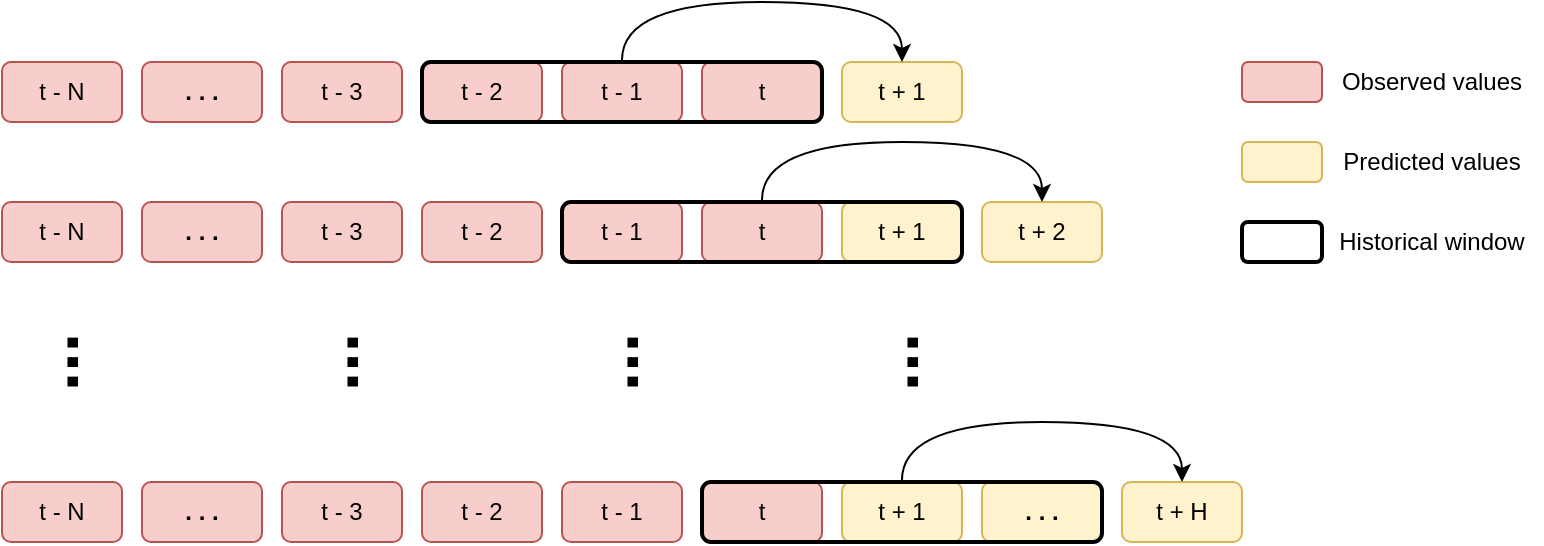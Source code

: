 <mxfile version="27.1.6">
  <diagram name="Page-1" id="Re3S74HyGa-vC85Nvsf-">
    <mxGraphModel dx="786" dy="463" grid="1" gridSize="10" guides="1" tooltips="1" connect="1" arrows="1" fold="1" page="1" pageScale="1" pageWidth="1169" pageHeight="827" math="0" shadow="0">
      <root>
        <mxCell id="0" />
        <mxCell id="1" parent="0" />
        <mxCell id="Hx8JOCmAExxxSgMV2SGa-2" value="t - N" style="rounded=1;whiteSpace=wrap;html=1;fillColor=#f8cecc;strokeColor=#b85450;" parent="1" vertex="1">
          <mxGeometry x="80" y="130" width="60" height="30" as="geometry" />
        </mxCell>
        <mxCell id="Hx8JOCmAExxxSgMV2SGa-3" value="&lt;b&gt;. . .&lt;/b&gt;" style="rounded=1;whiteSpace=wrap;html=1;fillColor=#f8cecc;strokeColor=#b85450;" parent="1" vertex="1">
          <mxGeometry x="150" y="130" width="60" height="30" as="geometry" />
        </mxCell>
        <mxCell id="Hx8JOCmAExxxSgMV2SGa-4" value="t - 3" style="rounded=1;whiteSpace=wrap;html=1;fillColor=#f8cecc;strokeColor=#b85450;" parent="1" vertex="1">
          <mxGeometry x="220" y="130" width="60" height="30" as="geometry" />
        </mxCell>
        <mxCell id="Hx8JOCmAExxxSgMV2SGa-5" value="t - 2" style="rounded=1;whiteSpace=wrap;html=1;fillColor=#f8cecc;strokeColor=#b85450;" parent="1" vertex="1">
          <mxGeometry x="290" y="130" width="60" height="30" as="geometry" />
        </mxCell>
        <mxCell id="Hx8JOCmAExxxSgMV2SGa-6" value="t - 1" style="rounded=1;whiteSpace=wrap;html=1;fillColor=#f8cecc;strokeColor=#b85450;" parent="1" vertex="1">
          <mxGeometry x="360" y="130" width="60" height="30" as="geometry" />
        </mxCell>
        <mxCell id="Hx8JOCmAExxxSgMV2SGa-7" value="t" style="rounded=1;whiteSpace=wrap;html=1;fillColor=#f8cecc;strokeColor=#b85450;" parent="1" vertex="1">
          <mxGeometry x="430" y="130" width="60" height="30" as="geometry" />
        </mxCell>
        <mxCell id="Hx8JOCmAExxxSgMV2SGa-8" value="t + 1" style="rounded=1;whiteSpace=wrap;html=1;fillColor=#fff2cc;strokeColor=#D6B656;strokeWidth=1;" parent="1" vertex="1">
          <mxGeometry x="500" y="130" width="60" height="30" as="geometry" />
        </mxCell>
        <mxCell id="Hx8JOCmAExxxSgMV2SGa-9" value="" style="rounded=1;whiteSpace=wrap;html=1;fillColor=none;strokeWidth=2;perimeterSpacing=1;glass=0;shadow=0;strokeColor=#000000;" parent="1" vertex="1">
          <mxGeometry x="290" y="130" width="200" height="30" as="geometry" />
        </mxCell>
        <mxCell id="Hx8JOCmAExxxSgMV2SGa-12" value="t - N" style="rounded=1;whiteSpace=wrap;html=1;fillColor=#f8cecc;strokeColor=#b85450;" parent="1" vertex="1">
          <mxGeometry x="80" y="200" width="60" height="30" as="geometry" />
        </mxCell>
        <mxCell id="Hx8JOCmAExxxSgMV2SGa-13" value="&lt;b&gt;. . .&lt;/b&gt;" style="rounded=1;whiteSpace=wrap;html=1;fillColor=#f8cecc;strokeColor=#b85450;" parent="1" vertex="1">
          <mxGeometry x="150" y="200" width="60" height="30" as="geometry" />
        </mxCell>
        <mxCell id="Hx8JOCmAExxxSgMV2SGa-14" value="t - 3" style="rounded=1;whiteSpace=wrap;html=1;fillColor=#f8cecc;strokeColor=#b85450;" parent="1" vertex="1">
          <mxGeometry x="220" y="200" width="60" height="30" as="geometry" />
        </mxCell>
        <mxCell id="Hx8JOCmAExxxSgMV2SGa-15" value="t - 2" style="rounded=1;whiteSpace=wrap;html=1;fillColor=#f8cecc;strokeColor=#b85450;" parent="1" vertex="1">
          <mxGeometry x="290" y="200" width="60" height="30" as="geometry" />
        </mxCell>
        <mxCell id="Hx8JOCmAExxxSgMV2SGa-16" value="t - 1" style="rounded=1;whiteSpace=wrap;html=1;fillColor=#f8cecc;strokeColor=#b85450;" parent="1" vertex="1">
          <mxGeometry x="360" y="200" width="60" height="30" as="geometry" />
        </mxCell>
        <mxCell id="Hx8JOCmAExxxSgMV2SGa-17" value="t" style="rounded=1;whiteSpace=wrap;html=1;fillColor=#f8cecc;strokeColor=#b85450;" parent="1" vertex="1">
          <mxGeometry x="430" y="200" width="60" height="30" as="geometry" />
        </mxCell>
        <mxCell id="Hx8JOCmAExxxSgMV2SGa-18" value="t + 1" style="rounded=1;whiteSpace=wrap;html=1;fillColor=#fff2cc;strokeColor=#d6b656;" parent="1" vertex="1">
          <mxGeometry x="500" y="200" width="60" height="30" as="geometry" />
        </mxCell>
        <mxCell id="Hx8JOCmAExxxSgMV2SGa-19" value="" style="rounded=1;whiteSpace=wrap;html=1;fillColor=none;strokeWidth=2;" parent="1" vertex="1">
          <mxGeometry x="360" y="200" width="200" height="30" as="geometry" />
        </mxCell>
        <mxCell id="Hx8JOCmAExxxSgMV2SGa-21" value="t + 2" style="rounded=1;whiteSpace=wrap;html=1;fillColor=#fff2cc;strokeColor=#d6b656;strokeWidth=1;" parent="1" vertex="1">
          <mxGeometry x="570" y="200" width="60" height="30" as="geometry" />
        </mxCell>
        <mxCell id="Hx8JOCmAExxxSgMV2SGa-23" value="t - N" style="rounded=1;whiteSpace=wrap;html=1;fillColor=#f8cecc;strokeColor=#b85450;" parent="1" vertex="1">
          <mxGeometry x="80" y="340" width="60" height="30" as="geometry" />
        </mxCell>
        <mxCell id="Hx8JOCmAExxxSgMV2SGa-24" value="&lt;b&gt;. . .&lt;/b&gt;" style="rounded=1;whiteSpace=wrap;html=1;fillColor=#f8cecc;strokeColor=#b85450;" parent="1" vertex="1">
          <mxGeometry x="150" y="340" width="60" height="30" as="geometry" />
        </mxCell>
        <mxCell id="Hx8JOCmAExxxSgMV2SGa-25" value="t - 3" style="rounded=1;whiteSpace=wrap;html=1;fillColor=#f8cecc;strokeColor=#b85450;" parent="1" vertex="1">
          <mxGeometry x="220" y="340" width="60" height="30" as="geometry" />
        </mxCell>
        <mxCell id="Hx8JOCmAExxxSgMV2SGa-26" value="t - 2" style="rounded=1;whiteSpace=wrap;html=1;fillColor=#f8cecc;strokeColor=#b85450;" parent="1" vertex="1">
          <mxGeometry x="290" y="340" width="60" height="30" as="geometry" />
        </mxCell>
        <mxCell id="Hx8JOCmAExxxSgMV2SGa-27" value="t - 1" style="rounded=1;whiteSpace=wrap;html=1;fillColor=#f8cecc;strokeColor=#b85450;" parent="1" vertex="1">
          <mxGeometry x="360" y="340" width="60" height="30" as="geometry" />
        </mxCell>
        <mxCell id="Hx8JOCmAExxxSgMV2SGa-28" value="t" style="rounded=1;whiteSpace=wrap;html=1;fillColor=#f8cecc;strokeColor=#b85450;" parent="1" vertex="1">
          <mxGeometry x="430" y="340" width="60" height="30" as="geometry" />
        </mxCell>
        <mxCell id="Hx8JOCmAExxxSgMV2SGa-29" value="t + 1" style="rounded=1;whiteSpace=wrap;html=1;fillColor=#fff2cc;strokeColor=#d6b656;" parent="1" vertex="1">
          <mxGeometry x="500" y="340" width="60" height="30" as="geometry" />
        </mxCell>
        <mxCell id="Hx8JOCmAExxxSgMV2SGa-32" value="&lt;b&gt;. . .&lt;/b&gt;" style="rounded=1;whiteSpace=wrap;html=1;fillColor=#fff2cc;strokeColor=#d6b656;" parent="1" vertex="1">
          <mxGeometry x="570" y="340" width="60" height="30" as="geometry" />
        </mxCell>
        <mxCell id="Hx8JOCmAExxxSgMV2SGa-33" value="t + H" style="rounded=1;whiteSpace=wrap;html=1;fillColor=#fff2cc;strokeColor=#d6b656;" parent="1" vertex="1">
          <mxGeometry x="640" y="340" width="60" height="30" as="geometry" />
        </mxCell>
        <mxCell id="Hx8JOCmAExxxSgMV2SGa-34" value="&lt;font style=&quot;font-size: 35px;&quot;&gt;&lt;b&gt;...&lt;/b&gt;&lt;/font&gt;" style="text;html=1;align=center;verticalAlign=middle;whiteSpace=wrap;rounded=0;rotation=-90;" parent="1" vertex="1">
          <mxGeometry x="60" y="260" width="90" height="40" as="geometry" />
        </mxCell>
        <mxCell id="Hx8JOCmAExxxSgMV2SGa-36" value="&lt;font style=&quot;font-size: 35px;&quot;&gt;&lt;b&gt;...&lt;/b&gt;&lt;/font&gt;" style="text;html=1;align=center;verticalAlign=middle;whiteSpace=wrap;rounded=0;rotation=-90;" parent="1" vertex="1">
          <mxGeometry x="200" y="260" width="90" height="40" as="geometry" />
        </mxCell>
        <mxCell id="Hx8JOCmAExxxSgMV2SGa-37" value="&lt;font style=&quot;font-size: 35px;&quot;&gt;&lt;b&gt;...&lt;/b&gt;&lt;/font&gt;" style="text;html=1;align=center;verticalAlign=middle;whiteSpace=wrap;rounded=0;rotation=-90;" parent="1" vertex="1">
          <mxGeometry x="340" y="260" width="90" height="40" as="geometry" />
        </mxCell>
        <mxCell id="Hx8JOCmAExxxSgMV2SGa-38" value="&lt;font style=&quot;font-size: 35px;&quot;&gt;&lt;b&gt;...&lt;/b&gt;&lt;/font&gt;" style="text;html=1;align=center;verticalAlign=middle;whiteSpace=wrap;rounded=0;rotation=-90;" parent="1" vertex="1">
          <mxGeometry x="480" y="260" width="90" height="40" as="geometry" />
        </mxCell>
        <mxCell id="Hx8JOCmAExxxSgMV2SGa-30" value="" style="rounded=1;whiteSpace=wrap;html=1;fillColor=none;strokeWidth=2;" parent="1" vertex="1">
          <mxGeometry x="430" y="340" width="200" height="30" as="geometry" />
        </mxCell>
        <mxCell id="XIRJCg0X2FZaakKbbwfj-3" value="" style="curved=1;endArrow=classic;html=1;rounded=0;edgeStyle=orthogonalEdgeStyle;entryX=0.5;entryY=0;entryDx=0;entryDy=0;exitX=0.5;exitY=0;exitDx=0;exitDy=0;" parent="1" source="Hx8JOCmAExxxSgMV2SGa-9" target="Hx8JOCmAExxxSgMV2SGa-8" edge="1">
          <mxGeometry width="50" height="50" relative="1" as="geometry">
            <mxPoint x="390" y="110" as="sourcePoint" />
            <mxPoint x="440" y="60" as="targetPoint" />
            <Array as="points">
              <mxPoint x="390" y="100" />
              <mxPoint x="530" y="100" />
            </Array>
          </mxGeometry>
        </mxCell>
        <mxCell id="XIRJCg0X2FZaakKbbwfj-4" value="" style="curved=1;endArrow=classic;html=1;rounded=0;edgeStyle=orthogonalEdgeStyle;entryX=0.5;entryY=0;entryDx=0;entryDy=0;exitX=0.5;exitY=0;exitDx=0;exitDy=0;" parent="1" edge="1">
          <mxGeometry width="50" height="50" relative="1" as="geometry">
            <mxPoint x="460" y="199" as="sourcePoint" />
            <mxPoint x="600" y="200" as="targetPoint" />
            <Array as="points">
              <mxPoint x="460" y="170" />
              <mxPoint x="600" y="170" />
            </Array>
          </mxGeometry>
        </mxCell>
        <mxCell id="XIRJCg0X2FZaakKbbwfj-5" value="" style="curved=1;endArrow=classic;html=1;rounded=0;edgeStyle=orthogonalEdgeStyle;entryX=0.5;entryY=0;entryDx=0;entryDy=0;exitX=0.5;exitY=0;exitDx=0;exitDy=0;" parent="1" edge="1">
          <mxGeometry width="50" height="50" relative="1" as="geometry">
            <mxPoint x="530" y="339" as="sourcePoint" />
            <mxPoint x="670" y="340" as="targetPoint" />
            <Array as="points">
              <mxPoint x="530" y="310" />
              <mxPoint x="670" y="310" />
            </Array>
          </mxGeometry>
        </mxCell>
        <mxCell id="XIRJCg0X2FZaakKbbwfj-17" value="" style="rounded=1;whiteSpace=wrap;html=1;fillColor=#fff2cc;strokeColor=#D6B656;strokeWidth=1;" parent="1" vertex="1">
          <mxGeometry x="700" y="170" width="40" height="20" as="geometry" />
        </mxCell>
        <mxCell id="XIRJCg0X2FZaakKbbwfj-18" value="" style="rounded=1;whiteSpace=wrap;html=1;fillColor=#f8cecc;strokeColor=#b85450;" parent="1" vertex="1">
          <mxGeometry x="700" y="130" width="40" height="20" as="geometry" />
        </mxCell>
        <mxCell id="XIRJCg0X2FZaakKbbwfj-20" value="" style="rounded=1;whiteSpace=wrap;html=1;fillColor=none;strokeWidth=2;" parent="1" vertex="1">
          <mxGeometry x="700" y="210" width="40" height="20" as="geometry" />
        </mxCell>
        <mxCell id="XIRJCg0X2FZaakKbbwfj-22" value="Observed values" style="text;html=1;align=center;verticalAlign=middle;whiteSpace=wrap;rounded=0;" parent="1" vertex="1">
          <mxGeometry x="740" y="125" width="110" height="30" as="geometry" />
        </mxCell>
        <mxCell id="XIRJCg0X2FZaakKbbwfj-23" value="Predicted values" style="text;html=1;align=center;verticalAlign=middle;whiteSpace=wrap;rounded=0;" parent="1" vertex="1">
          <mxGeometry x="740" y="165" width="110" height="30" as="geometry" />
        </mxCell>
        <mxCell id="XIRJCg0X2FZaakKbbwfj-24" value="Historical window" style="text;html=1;align=center;verticalAlign=middle;whiteSpace=wrap;rounded=0;" parent="1" vertex="1">
          <mxGeometry x="740" y="205" width="110" height="30" as="geometry" />
        </mxCell>
      </root>
    </mxGraphModel>
  </diagram>
</mxfile>
